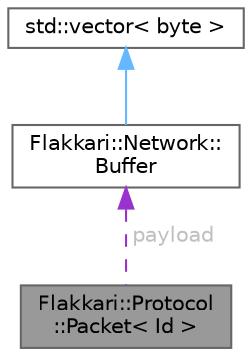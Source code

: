 digraph "Flakkari::Protocol::Packet&lt; Id &gt;"
{
 // LATEX_PDF_SIZE
  bgcolor="transparent";
  edge [fontname=Helvetica,fontsize=10,labelfontname=Helvetica,labelfontsize=10];
  node [fontname=Helvetica,fontsize=10,shape=box,height=0.2,width=0.4];
  Node1 [id="Node000001",label="Flakkari::Protocol\l::Packet\< Id \>",height=0.2,width=0.4,color="gray40", fillcolor="grey60", style="filled", fontcolor="black",tooltip="Flakkari Packet v1 (new packet)"];
  Node2 -> Node1 [id="edge1_Node000001_Node000002",dir="back",color="darkorchid3",style="dashed",tooltip=" ",label=" payload",fontcolor="grey" ];
  Node2 [id="Node000002",label="Flakkari::Network::\lBuffer",height=0.2,width=0.4,color="gray40", fillcolor="white", style="filled",URL="$d4/df8/classFlakkari_1_1Network_1_1Buffer.html",tooltip=" "];
  Node3 -> Node2 [id="edge2_Node000002_Node000003",dir="back",color="steelblue1",style="solid",tooltip=" "];
  Node3 [id="Node000003",label="std::vector\< byte \>",height=0.2,width=0.4,color="gray40", fillcolor="white", style="filled",tooltip=" "];
}
